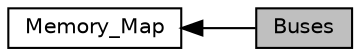 digraph "Buses"
{
  edge [fontname="Helvetica",fontsize="10",labelfontname="Helvetica",labelfontsize="10"];
  node [fontname="Helvetica",fontsize="10",shape=box];
  rankdir=LR;
  Node1 [label="Buses",height=0.2,width=0.4,color="black", fillcolor="grey75", style="filled", fontcolor="black",tooltip="APB & AHB."];
  Node2 [label="Memory_Map",height=0.2,width=0.4,color="black", fillcolor="white", style="filled",URL="$group__Memory__Map.html",tooltip="Memory map of the STM32F401RE."];
  Node2->Node1 [shape=plaintext, dir="back", style="solid"];
}
